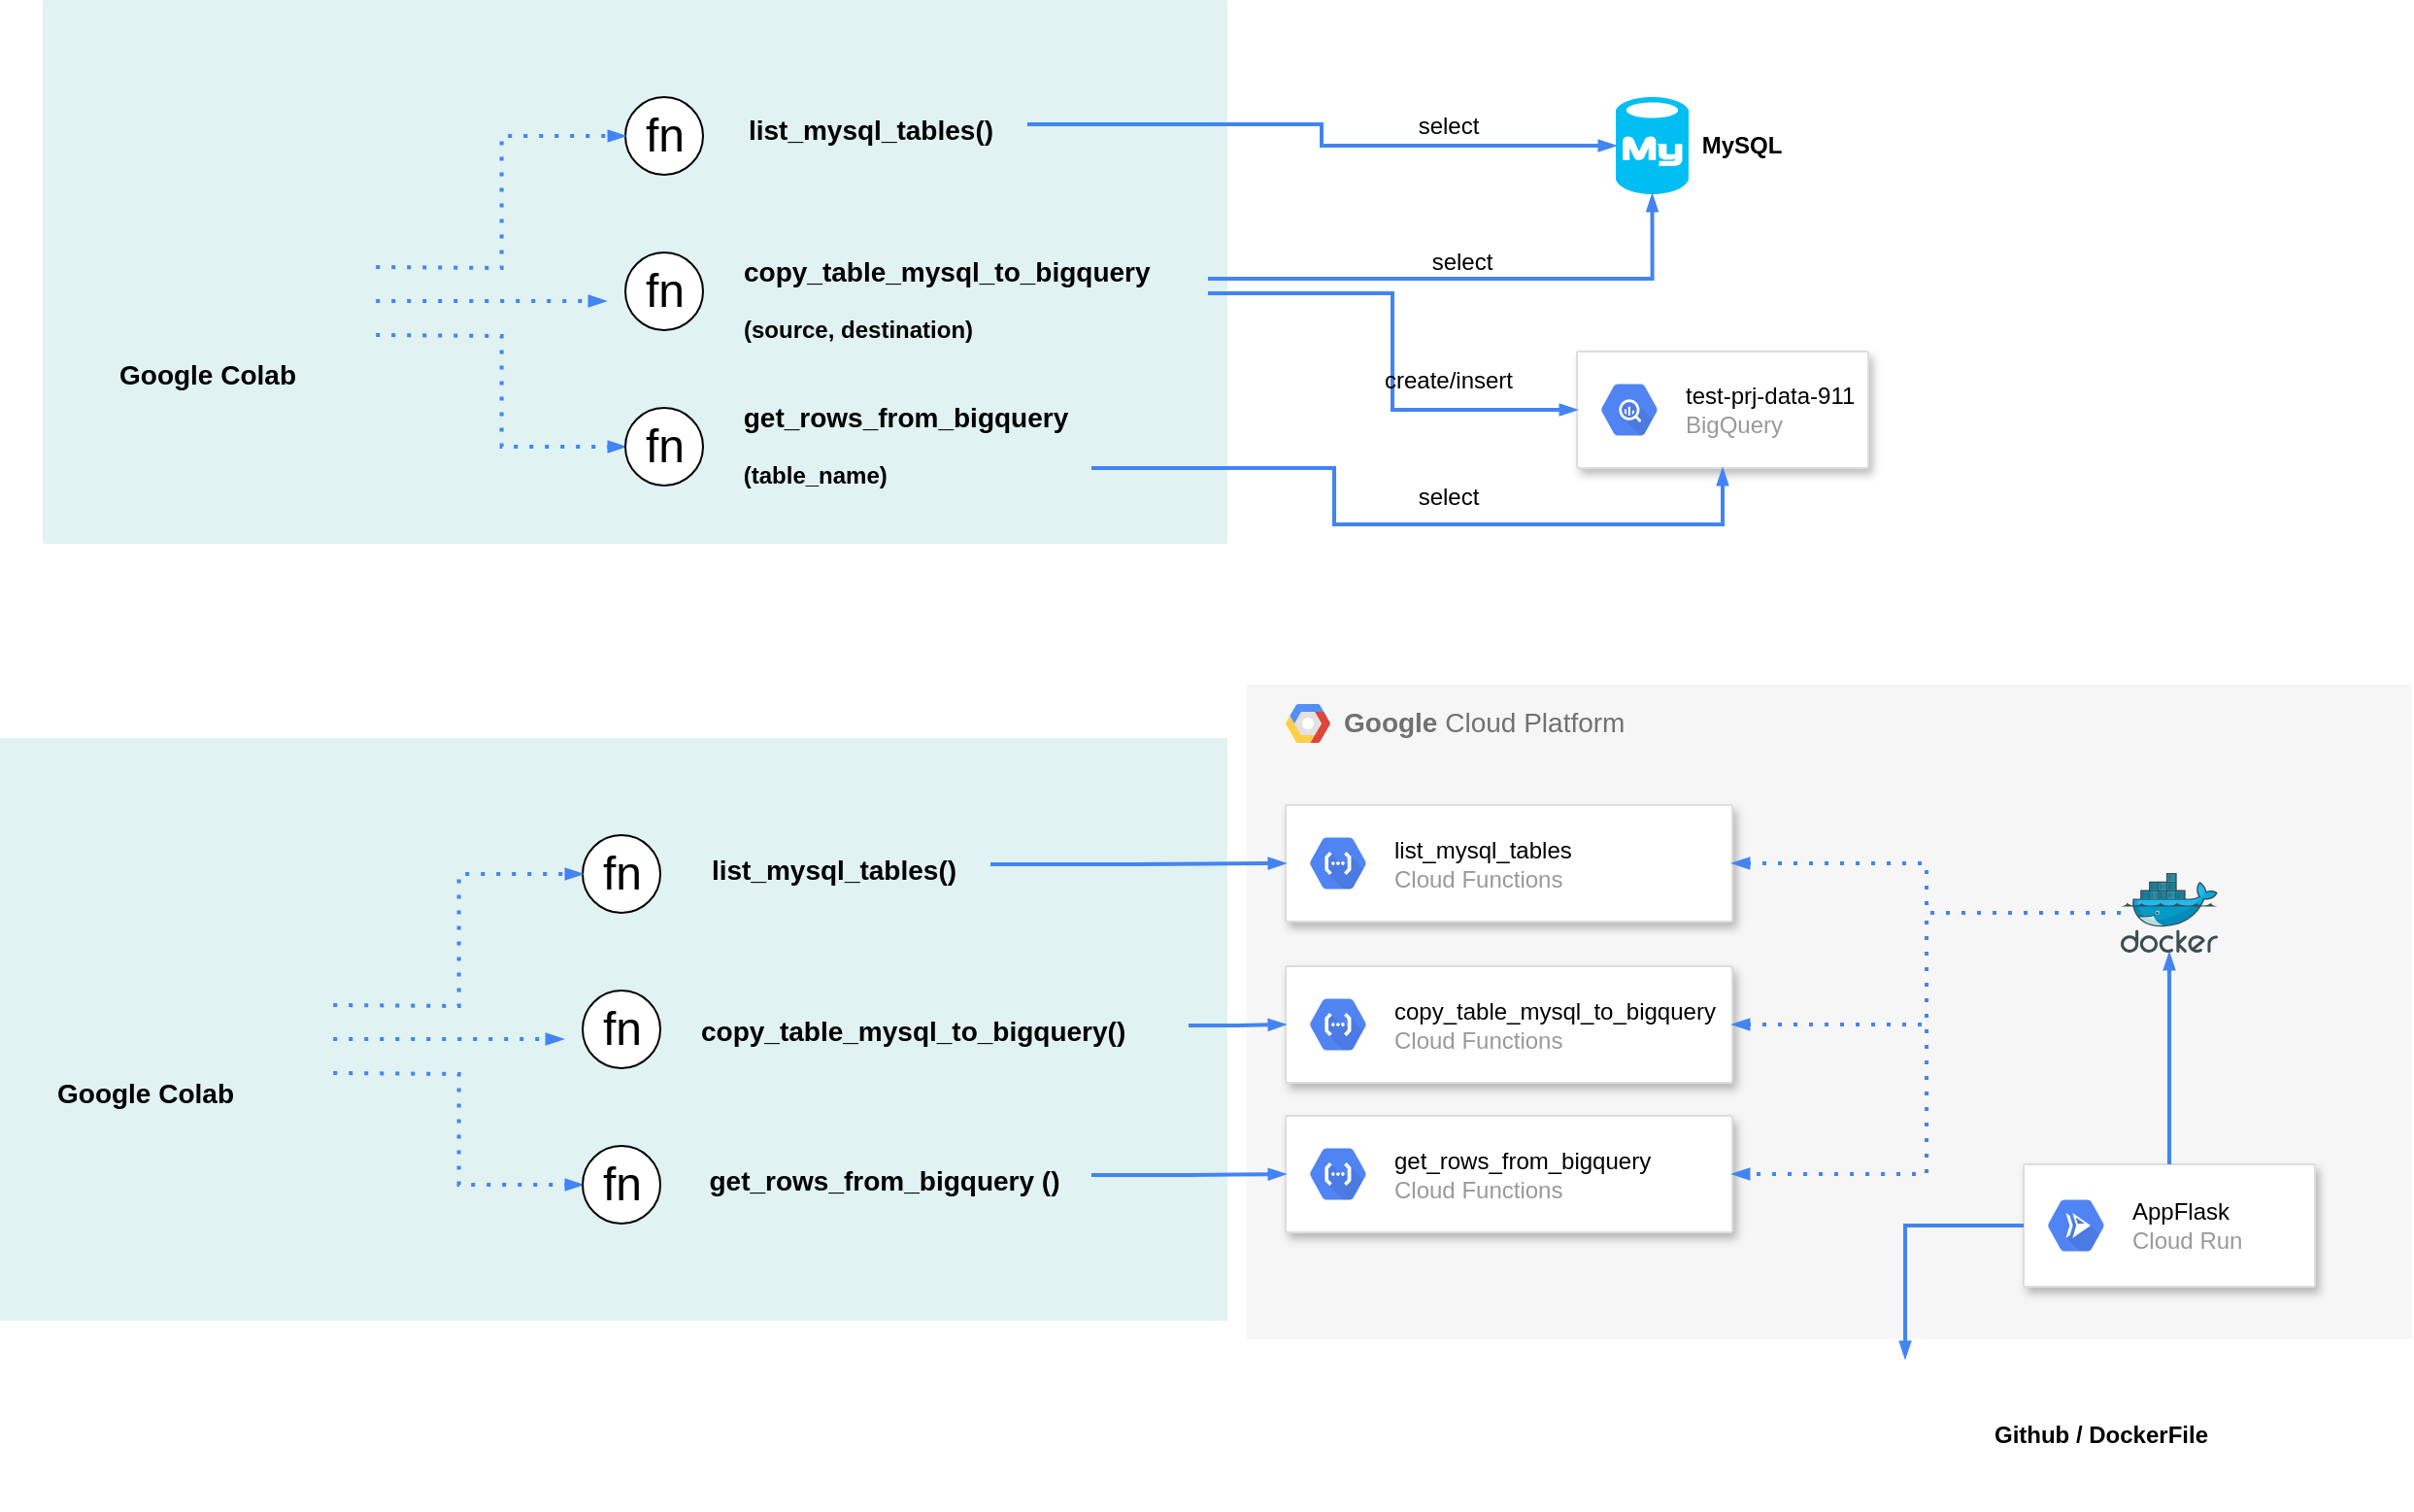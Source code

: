 <mxfile version="15.8.9" type="device" pages="2"><diagram id="rFl_S0MoN2bluOkvSBhj" name="Page-1"><mxGraphModel dx="2425" dy="741" grid="1" gridSize="10" guides="1" tooltips="1" connect="1" arrows="1" fold="1" page="1" pageScale="1" pageWidth="827" pageHeight="1169" math="0" shadow="0"><root><mxCell id="0"/><mxCell id="1" parent="0"/><mxCell id="VYFOoTlEbCWqYlaQNTue-6" value="&lt;b&gt;Google &lt;/b&gt;Cloud Platform" style="fillColor=#F6F6F6;strokeColor=none;shadow=0;gradientColor=none;fontSize=14;align=left;spacing=10;fontColor=#717171;9E9E9E;verticalAlign=top;spacingTop=-4;fontStyle=0;spacingLeft=40;html=1;" vertex="1" parent="1"><mxGeometry x="310" y="382.5" width="600" height="337" as="geometry"/></mxCell><mxCell id="VYFOoTlEbCWqYlaQNTue-7" value="" style="shape=mxgraph.gcp2.google_cloud_platform;fillColor=#F6F6F6;strokeColor=none;shadow=0;gradientColor=none;fontSize=14;" vertex="1" parent="VYFOoTlEbCWqYlaQNTue-6"><mxGeometry width="23" height="20" relative="1" as="geometry"><mxPoint x="20" y="10" as="offset"/></mxGeometry></mxCell><mxCell id="C_IfpLg9jaJFzWdP_D9l-10" value="" style="strokeColor=#dddddd;shadow=1;strokeWidth=1;rounded=1;absoluteArcSize=1;arcSize=2;" vertex="1" parent="VYFOoTlEbCWqYlaQNTue-6"><mxGeometry x="400" y="247" width="150" height="63" as="geometry"/></mxCell><mxCell id="C_IfpLg9jaJFzWdP_D9l-11" value="&lt;font color=&quot;#000000&quot;&gt;AppFlask&lt;/font&gt;&lt;br&gt;Cloud Run" style="sketch=0;dashed=0;connectable=0;html=1;fillColor=#5184F3;strokeColor=none;shape=mxgraph.gcp2.hexIcon;prIcon=cloud_run;part=1;labelPosition=right;verticalLabelPosition=middle;align=left;verticalAlign=middle;spacingLeft=5;fontColor=#999999;fontSize=12;" vertex="1" parent="C_IfpLg9jaJFzWdP_D9l-10"><mxGeometry y="0.5" width="44" height="39" relative="1" as="geometry"><mxPoint x="5" y="-19.5" as="offset"/></mxGeometry></mxCell><mxCell id="C_IfpLg9jaJFzWdP_D9l-12" value="" style="sketch=0;aspect=fixed;html=1;points=[];align=center;image;fontSize=12;image=img/lib/mscae/Docker.svg;" vertex="1" parent="VYFOoTlEbCWqYlaQNTue-6"><mxGeometry x="450" y="97" width="50" height="41" as="geometry"/></mxCell><mxCell id="VYFOoTlEbCWqYlaQNTue-14" value="" style="edgeStyle=orthogonalEdgeStyle;fontSize=12;html=1;endArrow=blockThin;endFill=1;rounded=0;strokeWidth=2;endSize=4;startSize=4;dashed=0;strokeColor=#4284F3;" edge="1" parent="VYFOoTlEbCWqYlaQNTue-6" source="C_IfpLg9jaJFzWdP_D9l-10" target="C_IfpLg9jaJFzWdP_D9l-12"><mxGeometry width="100" relative="1" as="geometry"><mxPoint x="445" y="77" as="sourcePoint"/><mxPoint x="474" y="-63" as="targetPoint"/></mxGeometry></mxCell><mxCell id="C_IfpLg9jaJFzWdP_D9l-22" value="" style="sketch=0;points=[[0,0,0],[0.25,0,0],[0.5,0,0],[0.75,0,0],[1,0,0],[1,0.25,0],[1,0.5,0],[1,0.75,0],[1,1,0],[0.75,1,0],[0.5,1,0],[0.25,1,0],[0,1,0],[0,0.75,0],[0,0.5,0],[0,0.25,0]];rounded=1;absoluteArcSize=1;arcSize=2;html=1;strokeColor=none;gradientColor=none;shadow=0;dashed=0;fontSize=12;fontColor=#9E9E9E;align=left;verticalAlign=top;spacing=10;spacingTop=-4;fillColor=#E0F2F1;" vertex="1" parent="1"><mxGeometry x="-310" y="30" width="610" height="280" as="geometry"/></mxCell><mxCell id="C_IfpLg9jaJFzWdP_D9l-1" value="" style="edgeStyle=orthogonalEdgeStyle;fontSize=12;html=1;endArrow=blockThin;endFill=1;rounded=0;strokeWidth=2;endSize=4;startSize=4;dashed=1;dashPattern=1 3;strokeColor=#4284F3;entryX=0;entryY=0.5;entryDx=0;entryDy=0;entryPerimeter=0;exitX=1;exitY=0.75;exitDx=0;exitDy=0;" edge="1" parent="1" target="C_IfpLg9jaJFzWdP_D9l-15"><mxGeometry width="100" relative="1" as="geometry"><mxPoint x="-138.39" y="202.5" as="sourcePoint"/><mxPoint y="150" as="targetPoint"/></mxGeometry></mxCell><mxCell id="C_IfpLg9jaJFzWdP_D9l-2" value="" style="strokeColor=#dddddd;shadow=1;strokeWidth=1;rounded=1;absoluteArcSize=1;arcSize=2;" vertex="1" parent="1"><mxGeometry x="330" y="444.5" width="230" height="60" as="geometry"/></mxCell><mxCell id="C_IfpLg9jaJFzWdP_D9l-3" value="&lt;font color=&quot;#000000&quot;&gt;list_mysql_tables&lt;/font&gt;&lt;br&gt;Cloud Functions" style="sketch=0;dashed=0;connectable=0;html=1;fillColor=#5184F3;strokeColor=none;shape=mxgraph.gcp2.hexIcon;prIcon=cloud_functions;part=1;labelPosition=right;verticalLabelPosition=middle;align=left;verticalAlign=middle;spacingLeft=5;fontColor=#999999;fontSize=12;" vertex="1" parent="C_IfpLg9jaJFzWdP_D9l-2"><mxGeometry y="0.5" width="44" height="39" relative="1" as="geometry"><mxPoint x="5" y="-19.5" as="offset"/></mxGeometry></mxCell><mxCell id="C_IfpLg9jaJFzWdP_D9l-8" value="" style="strokeColor=#dddddd;shadow=1;strokeWidth=1;rounded=1;absoluteArcSize=1;arcSize=2;" vertex="1" parent="1"><mxGeometry x="480" y="211" width="150" height="60" as="geometry"/></mxCell><mxCell id="C_IfpLg9jaJFzWdP_D9l-9" value="&lt;font color=&quot;#000000&quot;&gt;test-prj-data-911&lt;/font&gt;&lt;br&gt;BigQuery" style="sketch=0;dashed=0;connectable=0;html=1;fillColor=#5184F3;strokeColor=none;shape=mxgraph.gcp2.hexIcon;prIcon=bigquery;part=1;labelPosition=right;verticalLabelPosition=middle;align=left;verticalAlign=middle;spacingLeft=5;fontColor=#999999;fontSize=12;" vertex="1" parent="C_IfpLg9jaJFzWdP_D9l-8"><mxGeometry y="0.5" width="44" height="39" relative="1" as="geometry"><mxPoint x="5" y="-19.5" as="offset"/></mxGeometry></mxCell><mxCell id="C_IfpLg9jaJFzWdP_D9l-13" value="" style="verticalLabelPosition=bottom;html=1;verticalAlign=top;align=center;strokeColor=none;fillColor=#00BEF2;shape=mxgraph.azure.mysql_database;" vertex="1" parent="1"><mxGeometry x="500" y="80" width="37.5" height="50" as="geometry"/></mxCell><mxCell id="C_IfpLg9jaJFzWdP_D9l-15" value="fn" style="shape=mxgraph.electrical.abstract.function;html=1;shadow=0;dashed=0;align=center;strokeWidth=1;fontSize=24" vertex="1" parent="1"><mxGeometry x="-10" y="240" width="40" height="40" as="geometry"/></mxCell><mxCell id="C_IfpLg9jaJFzWdP_D9l-16" value="fn" style="shape=mxgraph.electrical.abstract.function;html=1;shadow=0;dashed=0;align=center;strokeWidth=1;fontSize=24" vertex="1" parent="1"><mxGeometry x="-10" y="80" width="40" height="40" as="geometry"/></mxCell><mxCell id="C_IfpLg9jaJFzWdP_D9l-17" value="fn" style="shape=mxgraph.electrical.abstract.function;html=1;shadow=0;dashed=0;align=center;strokeWidth=1;fontSize=24" vertex="1" parent="1"><mxGeometry x="-10" y="160" width="40" height="40" as="geometry"/></mxCell><mxCell id="C_IfpLg9jaJFzWdP_D9l-18" value="" style="edgeStyle=orthogonalEdgeStyle;fontSize=12;html=1;endArrow=blockThin;endFill=1;rounded=0;strokeWidth=2;endSize=4;startSize=4;dashed=1;dashPattern=1 3;strokeColor=#4284F3;exitX=1;exitY=0.25;exitDx=0;exitDy=0;entryX=0;entryY=0.5;entryDx=0;entryDy=0;entryPerimeter=0;" edge="1" parent="1" target="C_IfpLg9jaJFzWdP_D9l-16"><mxGeometry width="100" relative="1" as="geometry"><mxPoint x="-138.39" y="167.5" as="sourcePoint"/><mxPoint y="270" as="targetPoint"/></mxGeometry></mxCell><mxCell id="C_IfpLg9jaJFzWdP_D9l-19" value="" style="edgeStyle=orthogonalEdgeStyle;fontSize=12;html=1;endArrow=blockThin;endFill=1;rounded=0;strokeWidth=2;endSize=4;startSize=4;dashed=1;dashPattern=1 3;strokeColor=#4284F3;exitX=1;exitY=0.5;exitDx=0;exitDy=0;" edge="1" parent="1"><mxGeometry width="100" relative="1" as="geometry"><mxPoint x="-138.39" y="185" as="sourcePoint"/><mxPoint x="-20" y="185" as="targetPoint"/></mxGeometry></mxCell><mxCell id="C_IfpLg9jaJFzWdP_D9l-20" value="&lt;span&gt;&lt;h1 class=&quot;text-cell-section-header&quot;&gt;&lt;font style=&quot;font-size: 14px&quot;&gt;&lt;strong&gt;list_mysql_tables()&lt;br&gt;&lt;/strong&gt;&lt;/font&gt;&lt;/h1&gt;&lt;/span&gt;" style="text;html=1;strokeColor=none;fillColor=none;align=center;verticalAlign=middle;whiteSpace=wrap;rounded=0;" vertex="1" parent="1"><mxGeometry x="34.5" y="79" width="162.5" height="30" as="geometry"/></mxCell><mxCell id="C_IfpLg9jaJFzWdP_D9l-21" value="&lt;b&gt;MySQL&lt;/b&gt;" style="text;html=1;strokeColor=none;fillColor=none;align=center;verticalAlign=middle;whiteSpace=wrap;rounded=0;" vertex="1" parent="1"><mxGeometry x="500" y="90" width="130" height="30" as="geometry"/></mxCell><mxCell id="C_IfpLg9jaJFzWdP_D9l-26" value="" style="shape=image;verticalLabelPosition=bottom;labelBackgroundColor=#ffffff;verticalAlign=top;aspect=fixed;imageAspect=0;image=https://upload.wikimedia.org/wikipedia/commons/thumb/3/38/Jupyter_logo.svg/663px-Jupyter_logo.svg.png;" vertex="1" parent="1"><mxGeometry x="-270" y="120" width="60.45" height="70" as="geometry"/></mxCell><mxCell id="C_IfpLg9jaJFzWdP_D9l-27" value="&lt;div&gt;&lt;div align=&quot;left&quot;&gt;&lt;span&gt;&lt;h1 class=&quot;text-cell-section-header&quot;&gt;&lt;strong&gt;&lt;font style=&quot;font-size: 14px&quot;&gt;get_rows_from_bigquery &lt;br&gt;&lt;/font&gt;&lt;/strong&gt;&lt;font style=&quot;font-size: 12px&quot;&gt;&lt;strong&gt;&lt;font&gt;(table_name)&lt;/font&gt;&lt;/strong&gt;&lt;/font&gt;&lt;br&gt;&lt;strong&gt;&lt;/strong&gt;&lt;/h1&gt;&lt;/span&gt;&lt;/div&gt;&lt;span&gt;&lt;h1 class=&quot;text-cell-section-header&quot;&gt;&lt;font style=&quot;font-size: 14px&quot;&gt;&lt;strong&gt;&lt;/strong&gt;&lt;/font&gt;&lt;/h1&gt;&lt;/span&gt;&lt;/div&gt;" style="text;html=1;strokeColor=none;fillColor=none;align=center;verticalAlign=middle;whiteSpace=wrap;rounded=0;" vertex="1" parent="1"><mxGeometry x="37.5" y="241" width="192.5" height="30" as="geometry"/></mxCell><mxCell id="C_IfpLg9jaJFzWdP_D9l-28" value="&lt;div align=&quot;left&quot;&gt;&lt;span&gt;&lt;h1 class=&quot;text-cell-section-header&quot;&gt;&lt;font style=&quot;font-size: 14px&quot;&gt;&lt;strong&gt;copy_table_mysql_to_bigquery&lt;br&gt;&lt;/strong&gt;&lt;/font&gt;&lt;font style=&quot;font-size: 12px&quot;&gt;&lt;strong&gt;(source, destination)&lt;/strong&gt;&lt;/font&gt;&lt;/h1&gt;&lt;/span&gt;&lt;span&gt;&lt;h1 class=&quot;text-cell-section-header&quot;&gt;&lt;font style=&quot;font-size: 14px&quot;&gt;&lt;strong&gt;&lt;/strong&gt;&lt;/font&gt;&lt;/h1&gt;&lt;/span&gt;&lt;/div&gt;" style="text;html=1;strokeColor=none;fillColor=none;align=left;verticalAlign=middle;whiteSpace=wrap;rounded=0;" vertex="1" parent="1"><mxGeometry x="49" y="166" width="241" height="30" as="geometry"/></mxCell><mxCell id="C_IfpLg9jaJFzWdP_D9l-30" value="" style="sketch=0;points=[[0,0,0],[0.25,0,0],[0.5,0,0],[0.75,0,0],[1,0,0],[1,0.25,0],[1,0.5,0],[1,0.75,0],[1,1,0],[0.75,1,0],[0.5,1,0],[0.25,1,0],[0,1,0],[0,0.75,0],[0,0.5,0],[0,0.25,0]];rounded=1;absoluteArcSize=1;arcSize=2;html=1;strokeColor=none;gradientColor=none;shadow=0;dashed=0;fontSize=12;fontColor=#9E9E9E;align=left;verticalAlign=top;spacing=10;spacingTop=-4;fillColor=#E0F2F1;" vertex="1" parent="1"><mxGeometry x="-332" y="410" width="632" height="300" as="geometry"/></mxCell><mxCell id="C_IfpLg9jaJFzWdP_D9l-31" value="" style="edgeStyle=orthogonalEdgeStyle;fontSize=12;html=1;endArrow=blockThin;endFill=1;rounded=0;strokeWidth=2;endSize=4;startSize=4;dashed=1;dashPattern=1 3;strokeColor=#4284F3;entryX=0;entryY=0.5;entryDx=0;entryDy=0;entryPerimeter=0;exitX=1;exitY=0.75;exitDx=0;exitDy=0;" edge="1" parent="1" target="C_IfpLg9jaJFzWdP_D9l-32"><mxGeometry width="100" relative="1" as="geometry"><mxPoint x="-160.39" y="582.5" as="sourcePoint"/><mxPoint x="-22" y="530" as="targetPoint"/></mxGeometry></mxCell><mxCell id="C_IfpLg9jaJFzWdP_D9l-32" value="fn" style="shape=mxgraph.electrical.abstract.function;html=1;shadow=0;dashed=0;align=center;strokeWidth=1;fontSize=24" vertex="1" parent="1"><mxGeometry x="-32" y="620" width="40" height="40" as="geometry"/></mxCell><mxCell id="C_IfpLg9jaJFzWdP_D9l-33" value="fn" style="shape=mxgraph.electrical.abstract.function;html=1;shadow=0;dashed=0;align=center;strokeWidth=1;fontSize=24" vertex="1" parent="1"><mxGeometry x="-32" y="460" width="40" height="40" as="geometry"/></mxCell><mxCell id="C_IfpLg9jaJFzWdP_D9l-34" value="fn" style="shape=mxgraph.electrical.abstract.function;html=1;shadow=0;dashed=0;align=center;strokeWidth=1;fontSize=24" vertex="1" parent="1"><mxGeometry x="-32" y="540" width="40" height="40" as="geometry"/></mxCell><mxCell id="C_IfpLg9jaJFzWdP_D9l-35" value="" style="edgeStyle=orthogonalEdgeStyle;fontSize=12;html=1;endArrow=blockThin;endFill=1;rounded=0;strokeWidth=2;endSize=4;startSize=4;dashed=1;dashPattern=1 3;strokeColor=#4284F3;exitX=1;exitY=0.25;exitDx=0;exitDy=0;entryX=0;entryY=0.5;entryDx=0;entryDy=0;entryPerimeter=0;" edge="1" parent="1" target="C_IfpLg9jaJFzWdP_D9l-33"><mxGeometry width="100" relative="1" as="geometry"><mxPoint x="-160.39" y="547.5" as="sourcePoint"/><mxPoint x="-22" y="650" as="targetPoint"/></mxGeometry></mxCell><mxCell id="C_IfpLg9jaJFzWdP_D9l-36" value="" style="edgeStyle=orthogonalEdgeStyle;fontSize=12;html=1;endArrow=blockThin;endFill=1;rounded=0;strokeWidth=2;endSize=4;startSize=4;dashed=1;dashPattern=1 3;strokeColor=#4284F3;exitX=1;exitY=0.5;exitDx=0;exitDy=0;" edge="1" parent="1"><mxGeometry width="100" relative="1" as="geometry"><mxPoint x="-160.39" y="565" as="sourcePoint"/><mxPoint x="-42" y="565" as="targetPoint"/></mxGeometry></mxCell><mxCell id="C_IfpLg9jaJFzWdP_D9l-37" value="&lt;span&gt;&lt;h1 class=&quot;text-cell-section-header&quot;&gt;&lt;font style=&quot;font-size: 14px&quot;&gt;&lt;strong&gt;list_mysql_tables()&lt;br&gt;&lt;/strong&gt;&lt;/font&gt;&lt;/h1&gt;&lt;/span&gt;" style="text;html=1;strokeColor=none;fillColor=none;align=center;verticalAlign=middle;whiteSpace=wrap;rounded=0;" vertex="1" parent="1"><mxGeometry x="15.5" y="460" width="162.5" height="30" as="geometry"/></mxCell><mxCell id="C_IfpLg9jaJFzWdP_D9l-38" value="&lt;b&gt;&lt;font style=&quot;font-size: 14px&quot;&gt;Google Colab&lt;/font&gt;&lt;/b&gt;" style="text;html=1;strokeColor=none;fillColor=none;align=center;verticalAlign=middle;whiteSpace=wrap;rounded=0;" vertex="1" parent="1"><mxGeometry x="-322" y="578" width="130" height="30" as="geometry"/></mxCell><mxCell id="C_IfpLg9jaJFzWdP_D9l-39" value="" style="shape=image;verticalLabelPosition=bottom;labelBackgroundColor=#ffffff;verticalAlign=top;aspect=fixed;imageAspect=0;image=https://upload.wikimedia.org/wikipedia/commons/thumb/3/38/Jupyter_logo.svg/663px-Jupyter_logo.svg.png;" vertex="1" parent="1"><mxGeometry x="-292" y="500" width="60.45" height="70" as="geometry"/></mxCell><mxCell id="C_IfpLg9jaJFzWdP_D9l-40" value="&lt;div&gt;&lt;div align=&quot;left&quot;&gt;&lt;span&gt;&lt;h1 class=&quot;text-cell-section-header&quot;&gt;&lt;strong&gt;&lt;font style=&quot;font-size: 14px&quot;&gt;get_rows_from_bigquery ()&lt;br&gt;&lt;/font&gt;&lt;/strong&gt;&lt;/h1&gt;&lt;/span&gt;&lt;/div&gt;&lt;span&gt;&lt;h1 class=&quot;text-cell-section-header&quot;&gt;&lt;font style=&quot;font-size: 14px&quot;&gt;&lt;strong&gt;&lt;/strong&gt;&lt;/font&gt;&lt;/h1&gt;&lt;/span&gt;&lt;/div&gt;" style="text;html=1;strokeColor=none;fillColor=none;align=center;verticalAlign=middle;whiteSpace=wrap;rounded=0;" vertex="1" parent="1"><mxGeometry x="15.5" y="620" width="214.5" height="30" as="geometry"/></mxCell><mxCell id="C_IfpLg9jaJFzWdP_D9l-41" value="&lt;div align=&quot;left&quot;&gt;&lt;span&gt;&lt;h1 class=&quot;text-cell-section-header&quot;&gt;&lt;font style=&quot;font-size: 14px&quot;&gt;&lt;strong&gt;copy_table_mysql_to_bigquery()&lt;/strong&gt;&lt;/font&gt;&lt;/h1&gt;&lt;/span&gt;&lt;span&gt;&lt;h1 class=&quot;text-cell-section-header&quot;&gt;&lt;font style=&quot;font-size: 14px&quot;&gt;&lt;strong&gt;&lt;/strong&gt;&lt;/font&gt;&lt;/h1&gt;&lt;/span&gt;&lt;/div&gt;" style="text;html=1;strokeColor=none;fillColor=none;align=left;verticalAlign=middle;whiteSpace=wrap;rounded=0;" vertex="1" parent="1"><mxGeometry x="27" y="543" width="253" height="30" as="geometry"/></mxCell><mxCell id="C_IfpLg9jaJFzWdP_D9l-42" value="" style="strokeColor=#dddddd;shadow=1;strokeWidth=1;rounded=1;absoluteArcSize=1;arcSize=2;" vertex="1" parent="1"><mxGeometry x="330" y="527.5" width="230" height="60" as="geometry"/></mxCell><mxCell id="C_IfpLg9jaJFzWdP_D9l-43" value="&lt;font color=&quot;#000000&quot;&gt;copy_table_mysql_to_bigquery&lt;/font&gt;&lt;br&gt;Cloud Functions" style="sketch=0;dashed=0;connectable=0;html=1;fillColor=#5184F3;strokeColor=none;shape=mxgraph.gcp2.hexIcon;prIcon=cloud_functions;part=1;labelPosition=right;verticalLabelPosition=middle;align=left;verticalAlign=middle;spacingLeft=5;fontColor=#999999;fontSize=12;" vertex="1" parent="C_IfpLg9jaJFzWdP_D9l-42"><mxGeometry y="0.5" width="44" height="39" relative="1" as="geometry"><mxPoint x="5" y="-19.5" as="offset"/></mxGeometry></mxCell><mxCell id="C_IfpLg9jaJFzWdP_D9l-44" value="" style="strokeColor=#dddddd;shadow=1;strokeWidth=1;rounded=1;absoluteArcSize=1;arcSize=2;" vertex="1" parent="1"><mxGeometry x="330" y="604.5" width="230" height="60" as="geometry"/></mxCell><mxCell id="C_IfpLg9jaJFzWdP_D9l-45" value="&lt;font color=&quot;#000000&quot;&gt;get_rows_from_bigquery&lt;/font&gt;&lt;br&gt;Cloud Functions" style="sketch=0;dashed=0;connectable=0;html=1;fillColor=#5184F3;strokeColor=none;shape=mxgraph.gcp2.hexIcon;prIcon=cloud_functions;part=1;labelPosition=right;verticalLabelPosition=middle;align=left;verticalAlign=middle;spacingLeft=5;fontColor=#999999;fontSize=12;" vertex="1" parent="C_IfpLg9jaJFzWdP_D9l-44"><mxGeometry y="0.5" width="44" height="39" relative="1" as="geometry"><mxPoint x="5" y="-19.5" as="offset"/></mxGeometry></mxCell><mxCell id="VYFOoTlEbCWqYlaQNTue-2" value="" style="edgeStyle=orthogonalEdgeStyle;fontSize=12;html=1;endArrow=blockThin;endFill=1;rounded=0;strokeWidth=2;endSize=4;startSize=4;dashed=0;strokeColor=#4284F3;entryX=0;entryY=0.5;entryDx=0;entryDy=0;exitX=1;exitY=0.5;exitDx=0;exitDy=0;" edge="1" parent="1" source="C_IfpLg9jaJFzWdP_D9l-37" target="C_IfpLg9jaJFzWdP_D9l-2"><mxGeometry width="100" relative="1" as="geometry"><mxPoint x="310" y="530" as="sourcePoint"/><mxPoint x="410" y="530" as="targetPoint"/></mxGeometry></mxCell><mxCell id="VYFOoTlEbCWqYlaQNTue-3" value="" style="edgeStyle=orthogonalEdgeStyle;fontSize=12;html=1;endArrow=blockThin;endFill=1;rounded=0;strokeWidth=2;endSize=4;startSize=4;dashed=0;strokeColor=#4284F3;entryX=0;entryY=0.5;entryDx=0;entryDy=0;exitX=1;exitY=0.5;exitDx=0;exitDy=0;" edge="1" parent="1" source="C_IfpLg9jaJFzWdP_D9l-41" target="C_IfpLg9jaJFzWdP_D9l-42"><mxGeometry width="100" relative="1" as="geometry"><mxPoint x="436" y="560" as="sourcePoint"/><mxPoint x="496" y="554.5" as="targetPoint"/></mxGeometry></mxCell><mxCell id="VYFOoTlEbCWqYlaQNTue-4" value="" style="edgeStyle=orthogonalEdgeStyle;fontSize=12;html=1;endArrow=blockThin;endFill=1;rounded=0;strokeWidth=2;endSize=4;startSize=4;dashed=0;strokeColor=#4284F3;exitX=1;exitY=0.5;exitDx=0;exitDy=0;entryX=0;entryY=0.5;entryDx=0;entryDy=0;" edge="1" parent="1" source="C_IfpLg9jaJFzWdP_D9l-40" target="C_IfpLg9jaJFzWdP_D9l-44"><mxGeometry width="100" relative="1" as="geometry"><mxPoint x="310" y="530" as="sourcePoint"/><mxPoint x="410" y="530" as="targetPoint"/></mxGeometry></mxCell><mxCell id="VYFOoTlEbCWqYlaQNTue-9" value="" style="shape=image;html=1;verticalAlign=top;verticalLabelPosition=bottom;labelBackgroundColor=#ffffff;imageAspect=0;aspect=fixed;image=https://cdn0.iconfinder.com/data/icons/social-network-9/50/29-128.png;fontSize=14;" vertex="1" parent="1"><mxGeometry x="610" y="729.5" width="78" height="78" as="geometry"/></mxCell><mxCell id="VYFOoTlEbCWqYlaQNTue-11" value="&lt;b&gt;Github / DockerFile&lt;br&gt;&lt;/b&gt;" style="text;html=1;strokeColor=none;fillColor=none;align=center;verticalAlign=middle;whiteSpace=wrap;rounded=0;" vertex="1" parent="1"><mxGeometry x="670" y="753.5" width="160" height="30" as="geometry"/></mxCell><mxCell id="VYFOoTlEbCWqYlaQNTue-12" value="" style="edgeStyle=orthogonalEdgeStyle;fontSize=12;html=1;endArrow=blockThin;endFill=1;rounded=0;strokeWidth=2;endSize=4;startSize=4;dashed=0;strokeColor=#4284F3;" edge="1" parent="1" source="C_IfpLg9jaJFzWdP_D9l-10" target="VYFOoTlEbCWqYlaQNTue-9"><mxGeometry width="100" relative="1" as="geometry"><mxPoint x="310" y="344" as="sourcePoint"/><mxPoint x="622" y="344" as="targetPoint"/></mxGeometry></mxCell><mxCell id="VYFOoTlEbCWqYlaQNTue-15" value="" style="edgeStyle=orthogonalEdgeStyle;fontSize=12;html=1;endArrow=blockThin;endFill=1;rounded=0;strokeWidth=2;endSize=4;startSize=4;dashed=1;dashPattern=1 3;strokeColor=#4284F3;entryX=1;entryY=0.5;entryDx=0;entryDy=0;" edge="1" parent="1" source="C_IfpLg9jaJFzWdP_D9l-12" target="C_IfpLg9jaJFzWdP_D9l-2"><mxGeometry width="100" relative="1" as="geometry"><mxPoint x="-310.39" y="557" as="sourcePoint"/><mxPoint x="-182" y="489.5" as="targetPoint"/></mxGeometry></mxCell><mxCell id="VYFOoTlEbCWqYlaQNTue-16" value="" style="edgeStyle=orthogonalEdgeStyle;fontSize=12;html=1;endArrow=blockThin;endFill=1;rounded=0;strokeWidth=2;endSize=4;startSize=4;dashed=1;dashPattern=1 3;strokeColor=#4284F3;entryX=1;entryY=0.5;entryDx=0;entryDy=0;" edge="1" parent="1" source="C_IfpLg9jaJFzWdP_D9l-12" target="C_IfpLg9jaJFzWdP_D9l-42"><mxGeometry width="100" relative="1" as="geometry"><mxPoint x="730" y="670" as="sourcePoint"/><mxPoint x="240" y="839.5" as="targetPoint"/></mxGeometry></mxCell><mxCell id="VYFOoTlEbCWqYlaQNTue-17" value="" style="edgeStyle=orthogonalEdgeStyle;fontSize=12;html=1;endArrow=blockThin;endFill=1;rounded=0;strokeWidth=2;endSize=4;startSize=4;dashed=1;dashPattern=1 3;strokeColor=#4284F3;entryX=1;entryY=0.5;entryDx=0;entryDy=0;" edge="1" parent="1" source="C_IfpLg9jaJFzWdP_D9l-12" target="C_IfpLg9jaJFzWdP_D9l-44"><mxGeometry width="100" relative="1" as="geometry"><mxPoint x="720" y="656.5" as="sourcePoint"/><mxPoint x="1070" y="559.5" as="targetPoint"/></mxGeometry></mxCell><mxCell id="VYFOoTlEbCWqYlaQNTue-18" value="&lt;b&gt;&lt;font style=&quot;font-size: 14px&quot;&gt;Google Colab&lt;/font&gt;&lt;/b&gt;" style="text;html=1;strokeColor=none;fillColor=none;align=center;verticalAlign=middle;whiteSpace=wrap;rounded=0;" vertex="1" parent="1"><mxGeometry x="-290" y="208" width="130" height="30" as="geometry"/></mxCell><mxCell id="VYFOoTlEbCWqYlaQNTue-19" value="" style="edgeStyle=orthogonalEdgeStyle;fontSize=12;html=1;endArrow=blockThin;endFill=1;rounded=0;strokeWidth=2;endSize=4;startSize=4;dashed=0;strokeColor=#4284F3;entryX=0;entryY=0.5;entryDx=0;entryDy=0;exitX=1;exitY=0.5;exitDx=0;exitDy=0;entryPerimeter=0;" edge="1" parent="1" source="C_IfpLg9jaJFzWdP_D9l-20" target="C_IfpLg9jaJFzWdP_D9l-13"><mxGeometry width="100" relative="1" as="geometry"><mxPoint x="257" y="290" as="sourcePoint"/><mxPoint x="569" y="290" as="targetPoint"/></mxGeometry></mxCell><mxCell id="VYFOoTlEbCWqYlaQNTue-21" value="" style="edgeStyle=orthogonalEdgeStyle;fontSize=12;html=1;endArrow=blockThin;endFill=1;rounded=0;strokeWidth=2;endSize=4;startSize=4;dashed=0;strokeColor=#4284F3;entryX=0.5;entryY=1;entryDx=0;entryDy=0;entryPerimeter=0;exitX=1;exitY=0.25;exitDx=0;exitDy=0;" edge="1" parent="1" source="C_IfpLg9jaJFzWdP_D9l-28" target="C_IfpLg9jaJFzWdP_D9l-13"><mxGeometry width="100" relative="1" as="geometry"><mxPoint x="530" y="210" as="sourcePoint"/><mxPoint x="510" y="115" as="targetPoint"/></mxGeometry></mxCell><mxCell id="VYFOoTlEbCWqYlaQNTue-22" value="" style="edgeStyle=orthogonalEdgeStyle;fontSize=12;html=1;endArrow=blockThin;endFill=1;rounded=0;strokeWidth=2;endSize=4;startSize=4;dashed=0;strokeColor=#4284F3;entryX=0;entryY=0.5;entryDx=0;entryDy=0;exitX=1;exitY=0.5;exitDx=0;exitDy=0;" edge="1" parent="1" source="C_IfpLg9jaJFzWdP_D9l-28" target="C_IfpLg9jaJFzWdP_D9l-8"><mxGeometry width="100" relative="1" as="geometry"><mxPoint x="150" y="350" as="sourcePoint"/><mxPoint x="453" y="361" as="targetPoint"/></mxGeometry></mxCell><mxCell id="VYFOoTlEbCWqYlaQNTue-23" value="" style="edgeStyle=orthogonalEdgeStyle;fontSize=12;html=1;endArrow=blockThin;endFill=1;rounded=0;strokeWidth=2;endSize=4;startSize=4;dashed=0;strokeColor=#4284F3;entryX=0.5;entryY=1;entryDx=0;entryDy=0;exitX=1;exitY=0.5;exitDx=0;exitDy=0;" edge="1" parent="1" target="C_IfpLg9jaJFzWdP_D9l-8"><mxGeometry width="100" relative="1" as="geometry"><mxPoint x="230.0" y="271.0" as="sourcePoint"/><mxPoint x="420" y="331.0" as="targetPoint"/><Array as="points"><mxPoint x="355" y="271"/><mxPoint x="355" y="300"/><mxPoint x="555" y="300"/></Array></mxGeometry></mxCell><mxCell id="VYFOoTlEbCWqYlaQNTue-24" value="select&lt;b&gt;&lt;br&gt;&lt;/b&gt;" style="text;html=1;strokeColor=none;fillColor=none;align=center;verticalAlign=middle;whiteSpace=wrap;rounded=0;" vertex="1" parent="1"><mxGeometry x="334" y="80" width="160" height="30" as="geometry"/></mxCell><mxCell id="VYFOoTlEbCWqYlaQNTue-25" value="select&lt;b&gt;&lt;br&gt;&lt;/b&gt;" style="text;html=1;strokeColor=none;fillColor=none;align=center;verticalAlign=middle;whiteSpace=wrap;rounded=0;" vertex="1" parent="1"><mxGeometry x="341" y="150" width="160" height="30" as="geometry"/></mxCell><mxCell id="VYFOoTlEbCWqYlaQNTue-26" value="create/insert" style="text;html=1;strokeColor=none;fillColor=none;align=center;verticalAlign=middle;whiteSpace=wrap;rounded=0;" vertex="1" parent="1"><mxGeometry x="334" y="211" width="160" height="30" as="geometry"/></mxCell><mxCell id="VYFOoTlEbCWqYlaQNTue-27" value="select&lt;b&gt;&lt;br&gt;&lt;/b&gt;" style="text;html=1;strokeColor=none;fillColor=none;align=center;verticalAlign=middle;whiteSpace=wrap;rounded=0;" vertex="1" parent="1"><mxGeometry x="334" y="271" width="160" height="30" as="geometry"/></mxCell></root></mxGraphModel></diagram><diagram id="wxOCLisJhHI8KamGxvyo" name="Page-2"><mxGraphModel dx="1918" dy="889" grid="1" gridSize="10" guides="1" tooltips="1" connect="1" arrows="1" fold="1" page="1" pageScale="1" pageWidth="827" pageHeight="1169" math="0" shadow="0"><root><mxCell id="t_PPfC_zyzazJUr_yXQV-0"/><mxCell id="t_PPfC_zyzazJUr_yXQV-1" parent="t_PPfC_zyzazJUr_yXQV-0"/></root></mxGraphModel></diagram></mxfile>